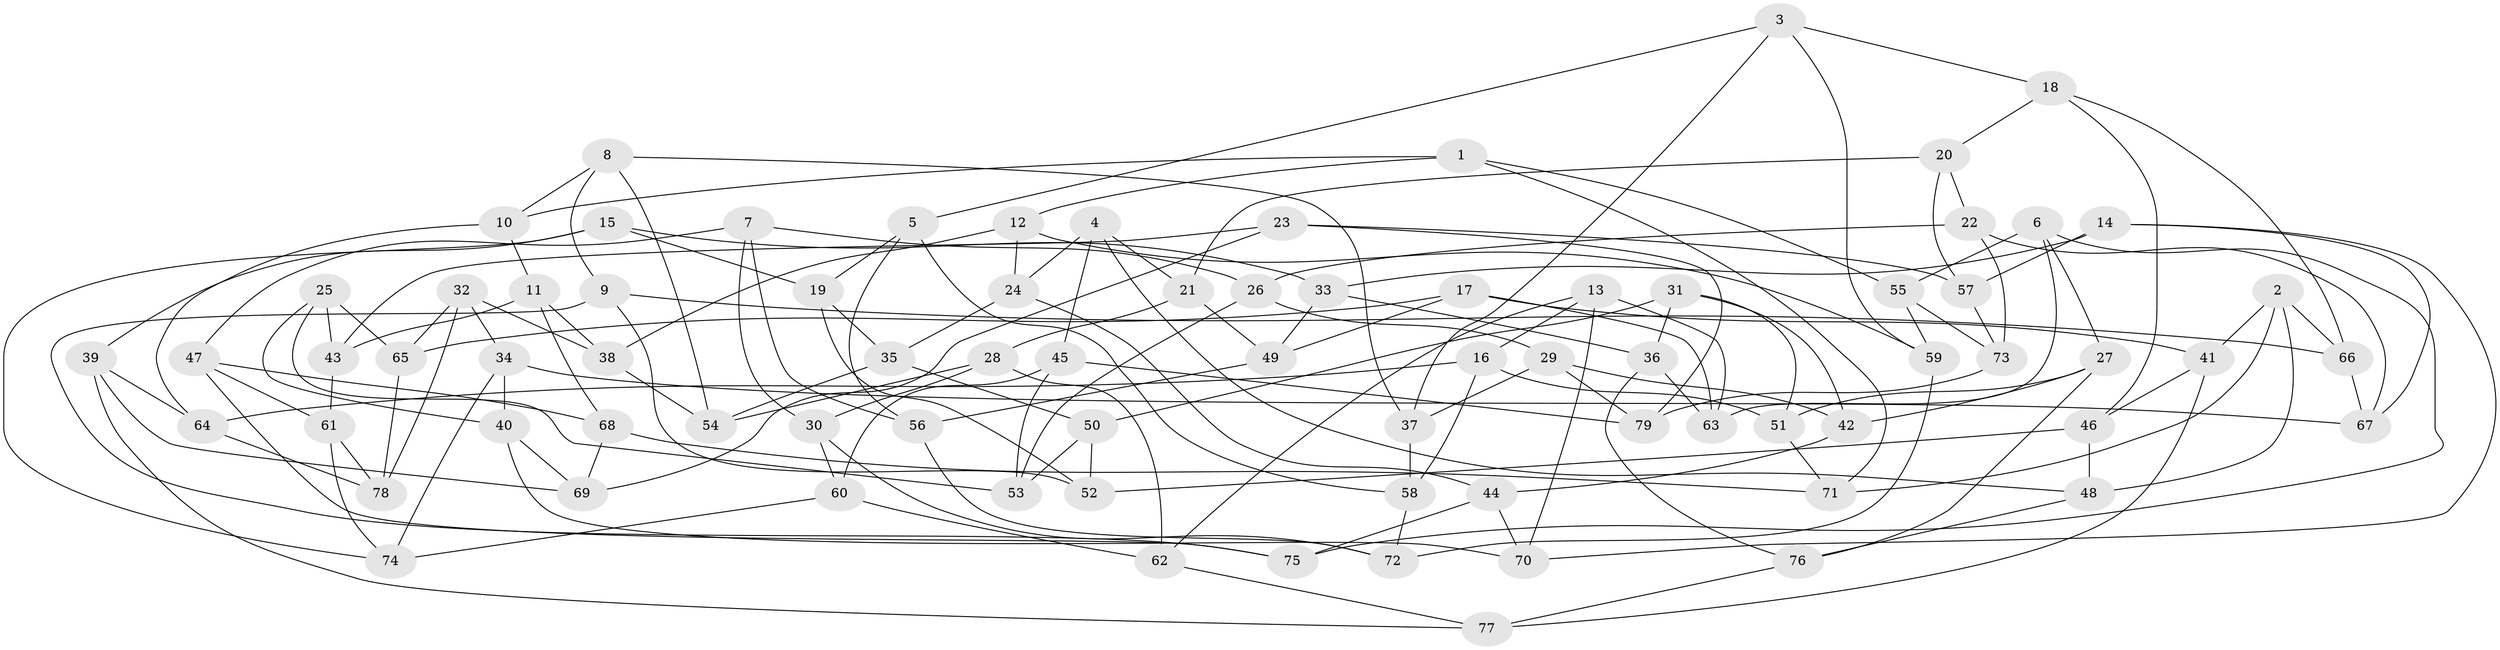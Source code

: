 // Generated by graph-tools (version 1.1) at 2025/26/03/09/25 03:26:57]
// undirected, 79 vertices, 158 edges
graph export_dot {
graph [start="1"]
  node [color=gray90,style=filled];
  1;
  2;
  3;
  4;
  5;
  6;
  7;
  8;
  9;
  10;
  11;
  12;
  13;
  14;
  15;
  16;
  17;
  18;
  19;
  20;
  21;
  22;
  23;
  24;
  25;
  26;
  27;
  28;
  29;
  30;
  31;
  32;
  33;
  34;
  35;
  36;
  37;
  38;
  39;
  40;
  41;
  42;
  43;
  44;
  45;
  46;
  47;
  48;
  49;
  50;
  51;
  52;
  53;
  54;
  55;
  56;
  57;
  58;
  59;
  60;
  61;
  62;
  63;
  64;
  65;
  66;
  67;
  68;
  69;
  70;
  71;
  72;
  73;
  74;
  75;
  76;
  77;
  78;
  79;
  1 -- 71;
  1 -- 10;
  1 -- 12;
  1 -- 55;
  2 -- 66;
  2 -- 48;
  2 -- 41;
  2 -- 71;
  3 -- 59;
  3 -- 5;
  3 -- 37;
  3 -- 18;
  4 -- 24;
  4 -- 48;
  4 -- 21;
  4 -- 45;
  5 -- 58;
  5 -- 19;
  5 -- 56;
  6 -- 63;
  6 -- 55;
  6 -- 27;
  6 -- 75;
  7 -- 30;
  7 -- 26;
  7 -- 56;
  7 -- 47;
  8 -- 9;
  8 -- 10;
  8 -- 54;
  8 -- 37;
  9 -- 52;
  9 -- 66;
  9 -- 75;
  10 -- 11;
  10 -- 64;
  11 -- 38;
  11 -- 68;
  11 -- 43;
  12 -- 38;
  12 -- 59;
  12 -- 24;
  13 -- 70;
  13 -- 62;
  13 -- 63;
  13 -- 16;
  14 -- 57;
  14 -- 33;
  14 -- 70;
  14 -- 67;
  15 -- 39;
  15 -- 74;
  15 -- 33;
  15 -- 19;
  16 -- 51;
  16 -- 58;
  16 -- 64;
  17 -- 41;
  17 -- 65;
  17 -- 63;
  17 -- 49;
  18 -- 46;
  18 -- 20;
  18 -- 66;
  19 -- 52;
  19 -- 35;
  20 -- 21;
  20 -- 57;
  20 -- 22;
  21 -- 49;
  21 -- 28;
  22 -- 26;
  22 -- 67;
  22 -- 73;
  23 -- 57;
  23 -- 43;
  23 -- 79;
  23 -- 69;
  24 -- 44;
  24 -- 35;
  25 -- 53;
  25 -- 40;
  25 -- 43;
  25 -- 65;
  26 -- 29;
  26 -- 53;
  27 -- 42;
  27 -- 51;
  27 -- 76;
  28 -- 30;
  28 -- 62;
  28 -- 54;
  29 -- 79;
  29 -- 42;
  29 -- 37;
  30 -- 60;
  30 -- 72;
  31 -- 50;
  31 -- 36;
  31 -- 51;
  31 -- 42;
  32 -- 65;
  32 -- 38;
  32 -- 34;
  32 -- 78;
  33 -- 36;
  33 -- 49;
  34 -- 40;
  34 -- 74;
  34 -- 67;
  35 -- 54;
  35 -- 50;
  36 -- 63;
  36 -- 76;
  37 -- 58;
  38 -- 54;
  39 -- 69;
  39 -- 77;
  39 -- 64;
  40 -- 69;
  40 -- 70;
  41 -- 46;
  41 -- 77;
  42 -- 44;
  43 -- 61;
  44 -- 70;
  44 -- 75;
  45 -- 79;
  45 -- 60;
  45 -- 53;
  46 -- 52;
  46 -- 48;
  47 -- 68;
  47 -- 75;
  47 -- 61;
  48 -- 76;
  49 -- 56;
  50 -- 52;
  50 -- 53;
  51 -- 71;
  55 -- 73;
  55 -- 59;
  56 -- 72;
  57 -- 73;
  58 -- 72;
  59 -- 72;
  60 -- 74;
  60 -- 62;
  61 -- 74;
  61 -- 78;
  62 -- 77;
  64 -- 78;
  65 -- 78;
  66 -- 67;
  68 -- 71;
  68 -- 69;
  73 -- 79;
  76 -- 77;
}

